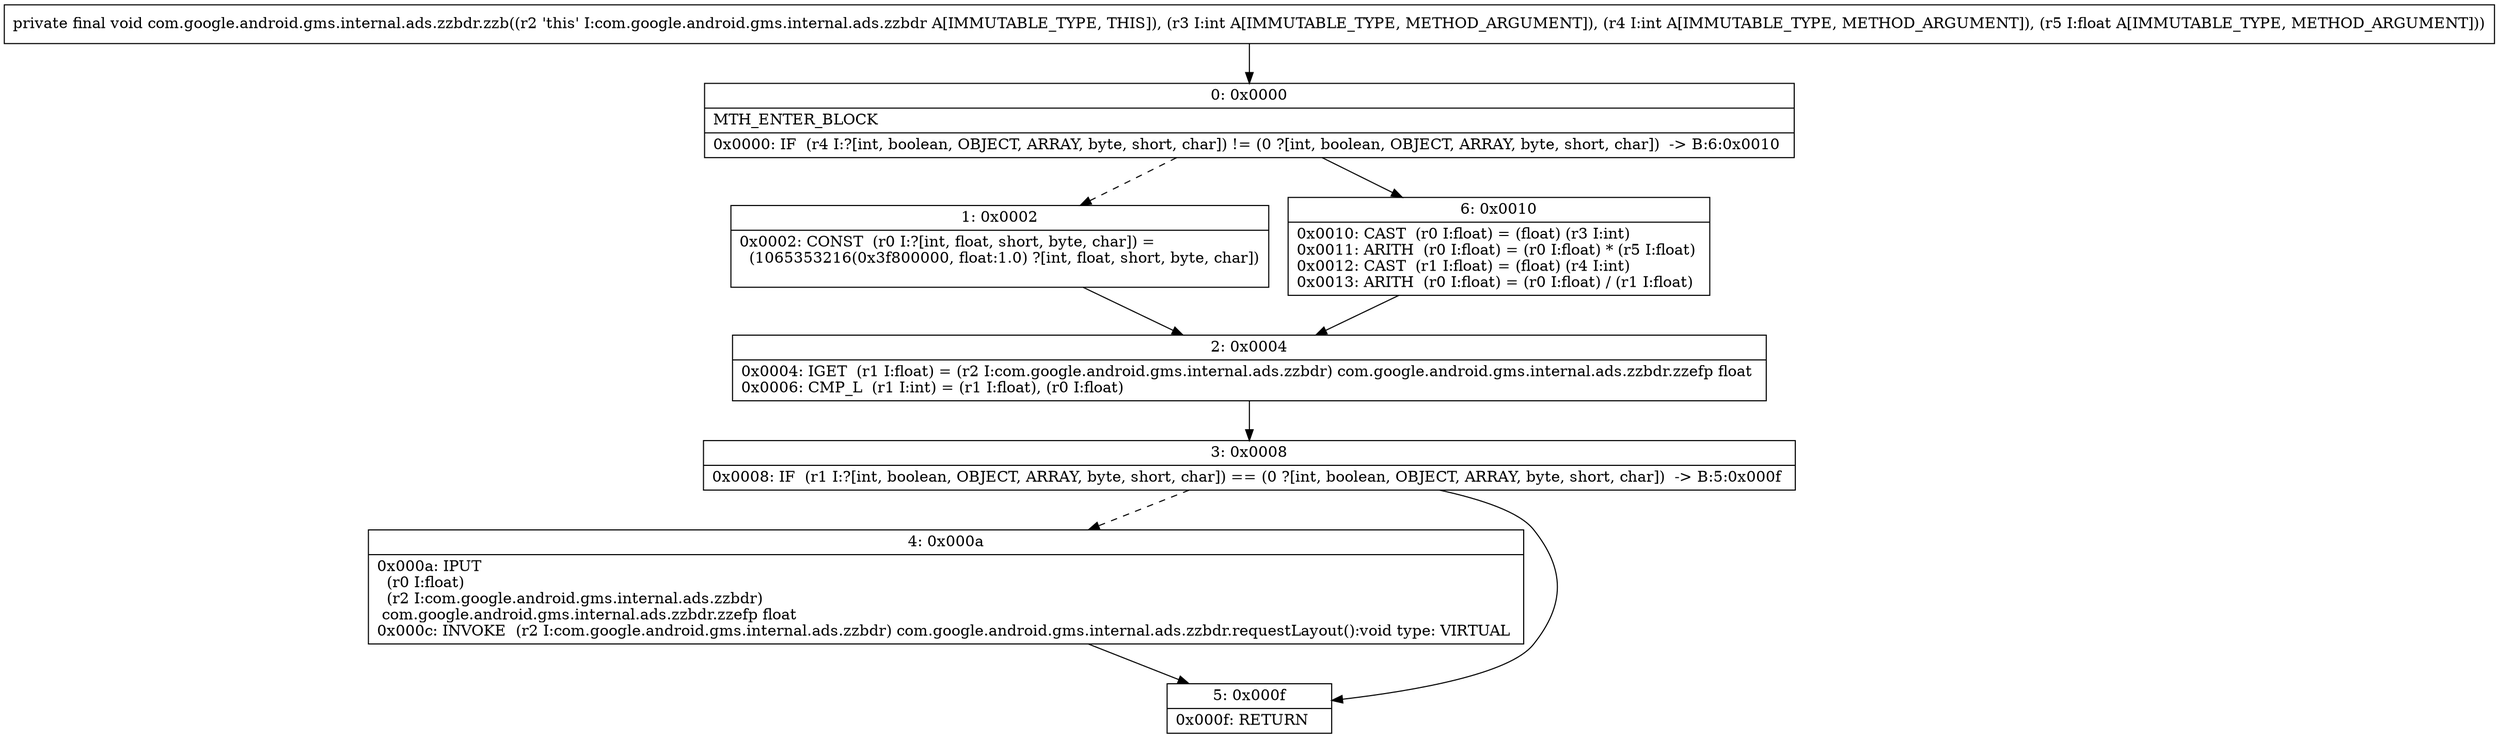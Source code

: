 digraph "CFG forcom.google.android.gms.internal.ads.zzbdr.zzb(IIF)V" {
Node_0 [shape=record,label="{0\:\ 0x0000|MTH_ENTER_BLOCK\l|0x0000: IF  (r4 I:?[int, boolean, OBJECT, ARRAY, byte, short, char]) != (0 ?[int, boolean, OBJECT, ARRAY, byte, short, char])  \-\> B:6:0x0010 \l}"];
Node_1 [shape=record,label="{1\:\ 0x0002|0x0002: CONST  (r0 I:?[int, float, short, byte, char]) = \l  (1065353216(0x3f800000, float:1.0) ?[int, float, short, byte, char])\l \l}"];
Node_2 [shape=record,label="{2\:\ 0x0004|0x0004: IGET  (r1 I:float) = (r2 I:com.google.android.gms.internal.ads.zzbdr) com.google.android.gms.internal.ads.zzbdr.zzefp float \l0x0006: CMP_L  (r1 I:int) = (r1 I:float), (r0 I:float) \l}"];
Node_3 [shape=record,label="{3\:\ 0x0008|0x0008: IF  (r1 I:?[int, boolean, OBJECT, ARRAY, byte, short, char]) == (0 ?[int, boolean, OBJECT, ARRAY, byte, short, char])  \-\> B:5:0x000f \l}"];
Node_4 [shape=record,label="{4\:\ 0x000a|0x000a: IPUT  \l  (r0 I:float)\l  (r2 I:com.google.android.gms.internal.ads.zzbdr)\l com.google.android.gms.internal.ads.zzbdr.zzefp float \l0x000c: INVOKE  (r2 I:com.google.android.gms.internal.ads.zzbdr) com.google.android.gms.internal.ads.zzbdr.requestLayout():void type: VIRTUAL \l}"];
Node_5 [shape=record,label="{5\:\ 0x000f|0x000f: RETURN   \l}"];
Node_6 [shape=record,label="{6\:\ 0x0010|0x0010: CAST  (r0 I:float) = (float) (r3 I:int) \l0x0011: ARITH  (r0 I:float) = (r0 I:float) * (r5 I:float) \l0x0012: CAST  (r1 I:float) = (float) (r4 I:int) \l0x0013: ARITH  (r0 I:float) = (r0 I:float) \/ (r1 I:float) \l}"];
MethodNode[shape=record,label="{private final void com.google.android.gms.internal.ads.zzbdr.zzb((r2 'this' I:com.google.android.gms.internal.ads.zzbdr A[IMMUTABLE_TYPE, THIS]), (r3 I:int A[IMMUTABLE_TYPE, METHOD_ARGUMENT]), (r4 I:int A[IMMUTABLE_TYPE, METHOD_ARGUMENT]), (r5 I:float A[IMMUTABLE_TYPE, METHOD_ARGUMENT])) }"];
MethodNode -> Node_0;
Node_0 -> Node_1[style=dashed];
Node_0 -> Node_6;
Node_1 -> Node_2;
Node_2 -> Node_3;
Node_3 -> Node_4[style=dashed];
Node_3 -> Node_5;
Node_4 -> Node_5;
Node_6 -> Node_2;
}


